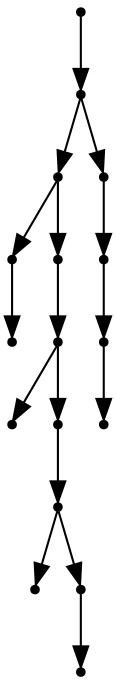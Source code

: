 digraph {
  16 [shape=point];
  15 [shape=point];
  10 [shape=point];
  1 [shape=point];
  0 [shape=point];
  9 [shape=point];
  8 [shape=point];
  2 [shape=point];
  7 [shape=point];
  6 [shape=point];
  3 [shape=point];
  5 [shape=point];
  4 [shape=point];
  14 [shape=point];
  13 [shape=point];
  12 [shape=point];
  11 [shape=point];
16 -> 15;
15 -> 10;
10 -> 1;
1 -> 0;
10 -> 9;
9 -> 8;
8 -> 2;
8 -> 7;
7 -> 6;
6 -> 3;
6 -> 5;
5 -> 4;
15 -> 14;
14 -> 13;
13 -> 12;
12 -> 11;
}
